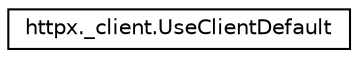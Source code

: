 digraph "Graphical Class Hierarchy"
{
 // LATEX_PDF_SIZE
  edge [fontname="Helvetica",fontsize="10",labelfontname="Helvetica",labelfontsize="10"];
  node [fontname="Helvetica",fontsize="10",shape=record];
  rankdir="LR";
  Node0 [label="httpx._client.UseClientDefault",height=0.2,width=0.4,color="black", fillcolor="white", style="filled",URL="$classhttpx_1_1__client_1_1UseClientDefault.html",tooltip=" "];
}
